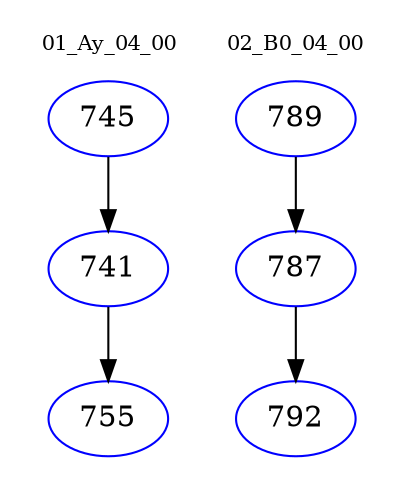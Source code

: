 digraph{
subgraph cluster_0 {
color = white
label = "01_Ay_04_00";
fontsize=10;
T0_745 [label="745", color="blue"]
T0_745 -> T0_741 [color="black"]
T0_741 [label="741", color="blue"]
T0_741 -> T0_755 [color="black"]
T0_755 [label="755", color="blue"]
}
subgraph cluster_1 {
color = white
label = "02_B0_04_00";
fontsize=10;
T1_789 [label="789", color="blue"]
T1_789 -> T1_787 [color="black"]
T1_787 [label="787", color="blue"]
T1_787 -> T1_792 [color="black"]
T1_792 [label="792", color="blue"]
}
}
